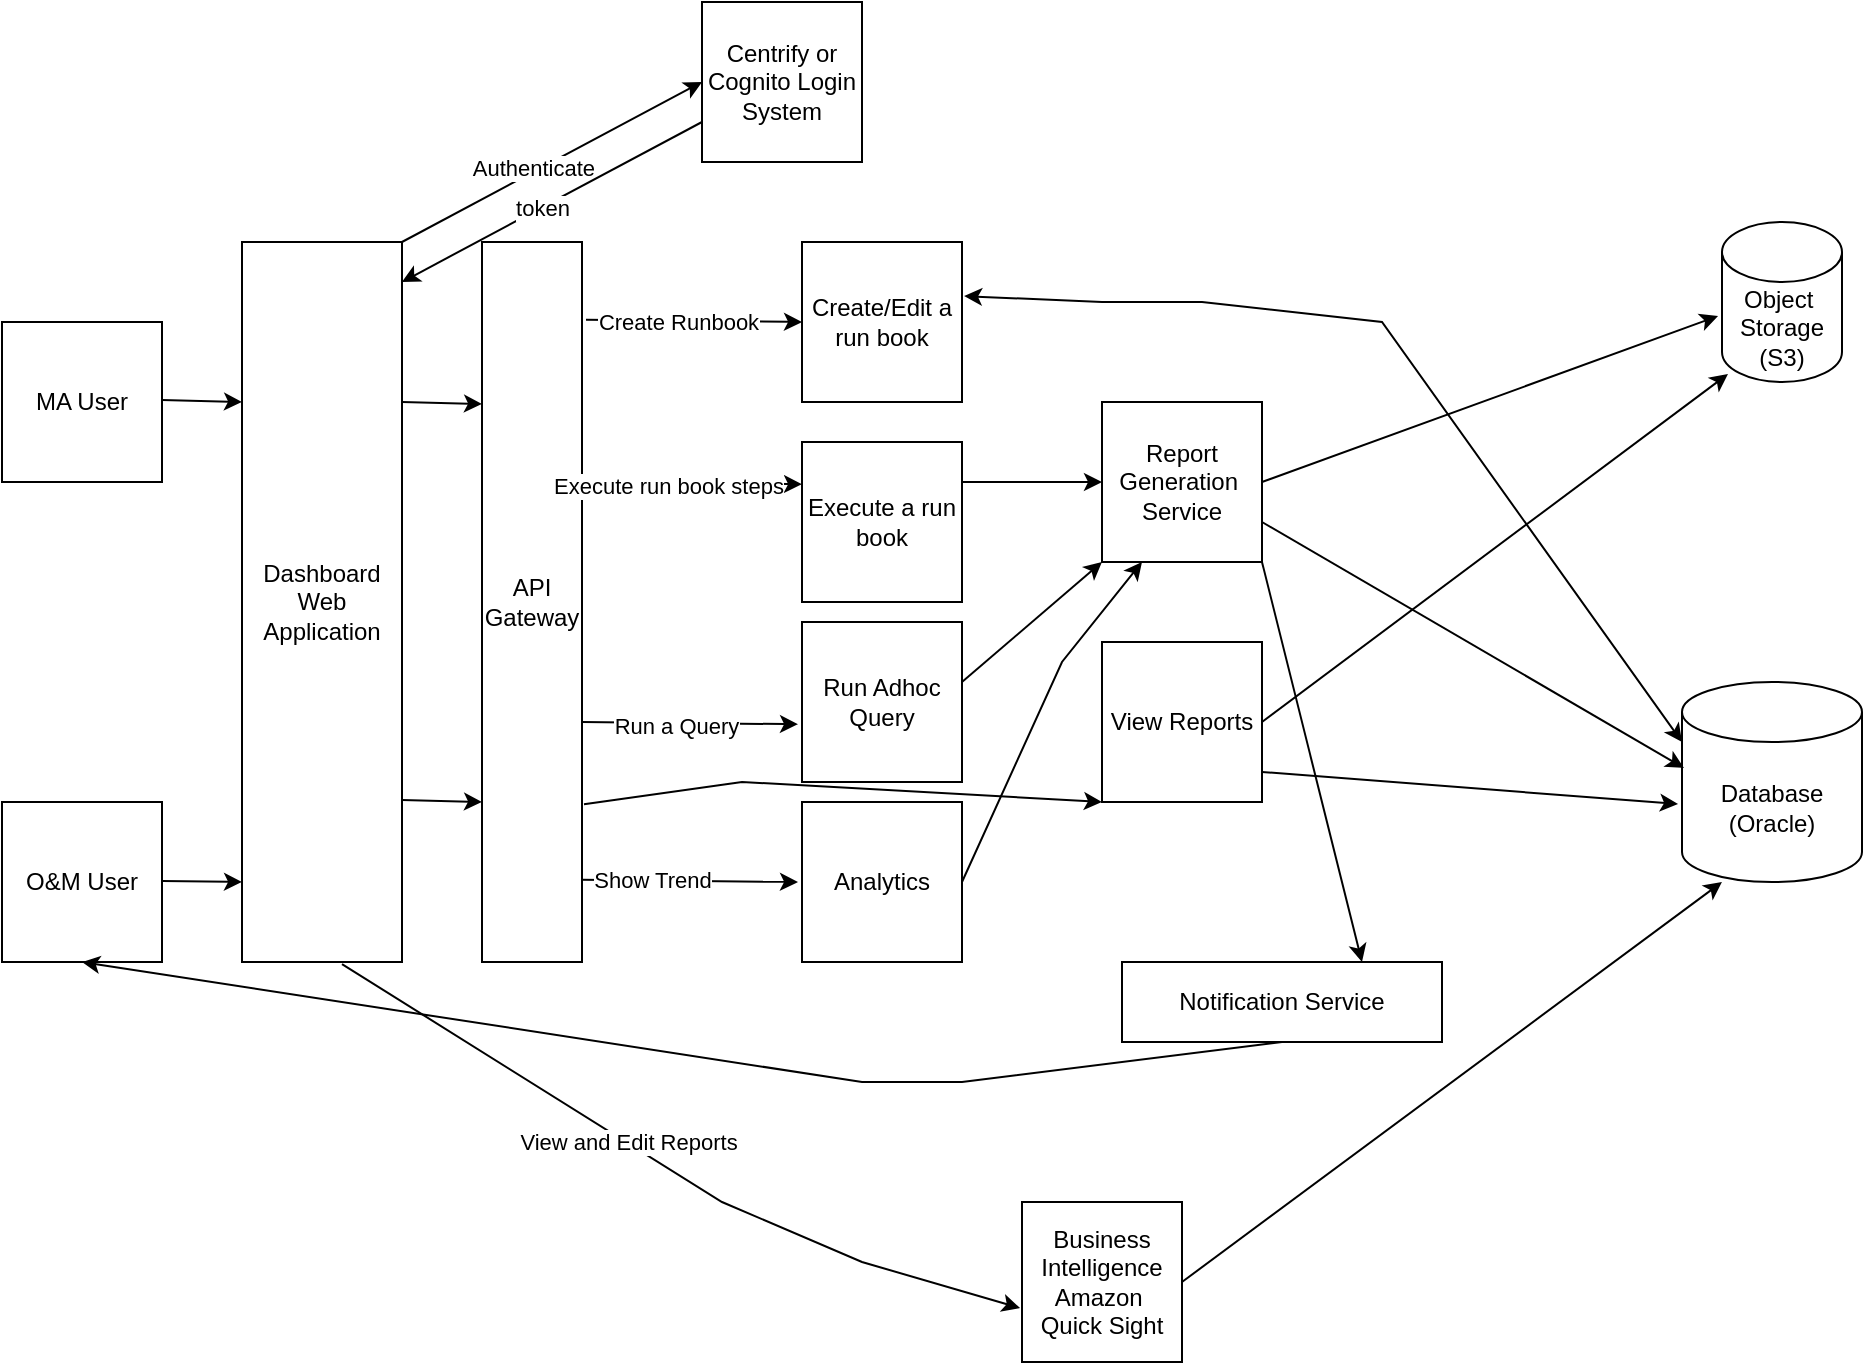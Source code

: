 <mxfile version="17.2.4" type="github">
  <diagram id="7VDaab5Bu1Qn4QvO6lL0" name="Page-1">
    <mxGraphModel dx="1426" dy="692" grid="1" gridSize="10" guides="1" tooltips="1" connect="1" arrows="1" fold="1" page="1" pageScale="1" pageWidth="1100" pageHeight="850" math="0" shadow="0">
      <root>
        <mxCell id="0" />
        <mxCell id="1" parent="0" />
        <mxCell id="BMYmUnZOC3Kfy9isvbbU-1" value="MA User&lt;br&gt;" style="whiteSpace=wrap;html=1;aspect=fixed;" vertex="1" parent="1">
          <mxGeometry y="160" width="80" height="80" as="geometry" />
        </mxCell>
        <mxCell id="BMYmUnZOC3Kfy9isvbbU-2" value="O&amp;amp;M User&lt;br&gt;" style="whiteSpace=wrap;html=1;aspect=fixed;" vertex="1" parent="1">
          <mxGeometry y="400" width="80" height="80" as="geometry" />
        </mxCell>
        <mxCell id="BMYmUnZOC3Kfy9isvbbU-3" value="Centrify or Cognito Login System" style="whiteSpace=wrap;html=1;aspect=fixed;" vertex="1" parent="1">
          <mxGeometry x="350" width="80" height="80" as="geometry" />
        </mxCell>
        <mxCell id="BMYmUnZOC3Kfy9isvbbU-4" value="Dashboard&lt;br&gt;Web&lt;br&gt;Application" style="rounded=0;whiteSpace=wrap;html=1;" vertex="1" parent="1">
          <mxGeometry x="120" y="120" width="80" height="360" as="geometry" />
        </mxCell>
        <mxCell id="BMYmUnZOC3Kfy9isvbbU-5" value="" style="endArrow=classic;html=1;rounded=0;entryX=0;entryY=0.5;entryDx=0;entryDy=0;" edge="1" parent="1" target="BMYmUnZOC3Kfy9isvbbU-3">
          <mxGeometry width="50" height="50" relative="1" as="geometry">
            <mxPoint x="200" y="120" as="sourcePoint" />
            <mxPoint x="250" y="70" as="targetPoint" />
          </mxGeometry>
        </mxCell>
        <mxCell id="BMYmUnZOC3Kfy9isvbbU-6" value="Authenticate&amp;nbsp;" style="edgeLabel;html=1;align=center;verticalAlign=middle;resizable=0;points=[];" vertex="1" connectable="0" parent="BMYmUnZOC3Kfy9isvbbU-5">
          <mxGeometry x="-0.1" y="1" relative="1" as="geometry">
            <mxPoint as="offset" />
          </mxGeometry>
        </mxCell>
        <mxCell id="BMYmUnZOC3Kfy9isvbbU-7" value="" style="endArrow=classic;html=1;rounded=0;exitX=0;exitY=0.75;exitDx=0;exitDy=0;" edge="1" parent="1" source="BMYmUnZOC3Kfy9isvbbU-3">
          <mxGeometry width="50" height="50" relative="1" as="geometry">
            <mxPoint x="280" y="120" as="sourcePoint" />
            <mxPoint x="200" y="140" as="targetPoint" />
          </mxGeometry>
        </mxCell>
        <mxCell id="BMYmUnZOC3Kfy9isvbbU-8" value="token" style="edgeLabel;html=1;align=center;verticalAlign=middle;resizable=0;points=[];" vertex="1" connectable="0" parent="BMYmUnZOC3Kfy9isvbbU-7">
          <mxGeometry x="0.069" relative="1" as="geometry">
            <mxPoint as="offset" />
          </mxGeometry>
        </mxCell>
        <mxCell id="BMYmUnZOC3Kfy9isvbbU-9" value="API&lt;br&gt;Gateway&lt;br&gt;" style="rounded=0;whiteSpace=wrap;html=1;" vertex="1" parent="1">
          <mxGeometry x="240" y="120" width="50" height="360" as="geometry" />
        </mxCell>
        <mxCell id="BMYmUnZOC3Kfy9isvbbU-10" value="Execute a run book" style="whiteSpace=wrap;html=1;aspect=fixed;" vertex="1" parent="1">
          <mxGeometry x="400" y="220" width="80" height="80" as="geometry" />
        </mxCell>
        <mxCell id="BMYmUnZOC3Kfy9isvbbU-11" value="Run Adhoc Query" style="whiteSpace=wrap;html=1;aspect=fixed;" vertex="1" parent="1">
          <mxGeometry x="400" y="310" width="80" height="80" as="geometry" />
        </mxCell>
        <mxCell id="BMYmUnZOC3Kfy9isvbbU-12" value="Business Intelligence&lt;br&gt;Amazon&amp;nbsp;&lt;br&gt;Quick Sight" style="whiteSpace=wrap;html=1;aspect=fixed;" vertex="1" parent="1">
          <mxGeometry x="510" y="600" width="80" height="80" as="geometry" />
        </mxCell>
        <mxCell id="BMYmUnZOC3Kfy9isvbbU-13" value="" style="endArrow=classic;html=1;rounded=0;entryX=-0.012;entryY=0.663;entryDx=0;entryDy=0;entryPerimeter=0;exitX=0.625;exitY=1.003;exitDx=0;exitDy=0;exitPerimeter=0;" edge="1" parent="1" source="BMYmUnZOC3Kfy9isvbbU-4" target="BMYmUnZOC3Kfy9isvbbU-12">
          <mxGeometry width="50" height="50" relative="1" as="geometry">
            <mxPoint x="180" y="570" as="sourcePoint" />
            <mxPoint x="230" y="520" as="targetPoint" />
            <Array as="points">
              <mxPoint x="360" y="600" />
              <mxPoint x="430" y="630" />
            </Array>
          </mxGeometry>
        </mxCell>
        <mxCell id="BMYmUnZOC3Kfy9isvbbU-14" value="View and Edit Reports" style="edgeLabel;html=1;align=center;verticalAlign=middle;resizable=0;points=[];" vertex="1" connectable="0" parent="BMYmUnZOC3Kfy9isvbbU-13">
          <mxGeometry x="-0.117" y="1" relative="1" as="geometry">
            <mxPoint x="-1" as="offset" />
          </mxGeometry>
        </mxCell>
        <mxCell id="BMYmUnZOC3Kfy9isvbbU-15" value="" style="endArrow=classic;html=1;rounded=0;" edge="1" parent="1">
          <mxGeometry width="50" height="50" relative="1" as="geometry">
            <mxPoint x="80" y="199" as="sourcePoint" />
            <mxPoint x="120" y="200" as="targetPoint" />
          </mxGeometry>
        </mxCell>
        <mxCell id="BMYmUnZOC3Kfy9isvbbU-18" value="" style="endArrow=classic;html=1;rounded=0;" edge="1" parent="1">
          <mxGeometry width="50" height="50" relative="1" as="geometry">
            <mxPoint x="80" y="439.5" as="sourcePoint" />
            <mxPoint x="120" y="440" as="targetPoint" />
          </mxGeometry>
        </mxCell>
        <mxCell id="BMYmUnZOC3Kfy9isvbbU-19" value="Create/Edit a run book" style="whiteSpace=wrap;html=1;aspect=fixed;" vertex="1" parent="1">
          <mxGeometry x="400" y="120" width="80" height="80" as="geometry" />
        </mxCell>
        <mxCell id="BMYmUnZOC3Kfy9isvbbU-20" value="Analytics" style="whiteSpace=wrap;html=1;aspect=fixed;" vertex="1" parent="1">
          <mxGeometry x="400" y="400" width="80" height="80" as="geometry" />
        </mxCell>
        <mxCell id="BMYmUnZOC3Kfy9isvbbU-21" value="Report Generation&amp;nbsp;&lt;br&gt;Service" style="whiteSpace=wrap;html=1;aspect=fixed;" vertex="1" parent="1">
          <mxGeometry x="550" y="200" width="80" height="80" as="geometry" />
        </mxCell>
        <mxCell id="BMYmUnZOC3Kfy9isvbbU-22" value="Notification Service" style="rounded=0;whiteSpace=wrap;html=1;" vertex="1" parent="1">
          <mxGeometry x="560" y="480" width="160" height="40" as="geometry" />
        </mxCell>
        <mxCell id="BMYmUnZOC3Kfy9isvbbU-23" value="Database (Oracle)" style="shape=cylinder3;whiteSpace=wrap;html=1;boundedLbl=1;backgroundOutline=1;size=15;" vertex="1" parent="1">
          <mxGeometry x="840" y="340" width="90" height="100" as="geometry" />
        </mxCell>
        <mxCell id="BMYmUnZOC3Kfy9isvbbU-24" value="Object&amp;nbsp;&lt;br&gt;Storage (S3)" style="shape=cylinder3;whiteSpace=wrap;html=1;boundedLbl=1;backgroundOutline=1;size=15;" vertex="1" parent="1">
          <mxGeometry x="860" y="110" width="60" height="80" as="geometry" />
        </mxCell>
        <mxCell id="BMYmUnZOC3Kfy9isvbbU-26" value="" style="endArrow=classic;startArrow=classic;html=1;rounded=0;exitX=1.013;exitY=0.338;exitDx=0;exitDy=0;exitPerimeter=0;" edge="1" parent="1" source="BMYmUnZOC3Kfy9isvbbU-19">
          <mxGeometry width="50" height="50" relative="1" as="geometry">
            <mxPoint x="790" y="420" as="sourcePoint" />
            <mxPoint x="840" y="370" as="targetPoint" />
            <Array as="points">
              <mxPoint x="550" y="150" />
              <mxPoint x="600" y="150" />
              <mxPoint x="690" y="160" />
            </Array>
          </mxGeometry>
        </mxCell>
        <mxCell id="BMYmUnZOC3Kfy9isvbbU-28" value="" style="endArrow=classic;html=1;rounded=0;exitX=1.04;exitY=0.108;exitDx=0;exitDy=0;exitPerimeter=0;" edge="1" parent="1" source="BMYmUnZOC3Kfy9isvbbU-9">
          <mxGeometry width="50" height="50" relative="1" as="geometry">
            <mxPoint x="300" y="160" as="sourcePoint" />
            <mxPoint x="400" y="160" as="targetPoint" />
          </mxGeometry>
        </mxCell>
        <mxCell id="BMYmUnZOC3Kfy9isvbbU-50" value="Create Runbook" style="edgeLabel;html=1;align=center;verticalAlign=middle;resizable=0;points=[];" vertex="1" connectable="0" parent="BMYmUnZOC3Kfy9isvbbU-28">
          <mxGeometry x="-0.148" relative="1" as="geometry">
            <mxPoint as="offset" />
          </mxGeometry>
        </mxCell>
        <mxCell id="BMYmUnZOC3Kfy9isvbbU-29" value="" style="endArrow=classic;html=1;rounded=0;exitX=1.04;exitY=0.108;exitDx=0;exitDy=0;exitPerimeter=0;" edge="1" parent="1">
          <mxGeometry width="50" height="50" relative="1" as="geometry">
            <mxPoint x="292" y="240" as="sourcePoint" />
            <mxPoint x="400" y="241.12" as="targetPoint" />
          </mxGeometry>
        </mxCell>
        <mxCell id="BMYmUnZOC3Kfy9isvbbU-49" value="Execute run book steps" style="edgeLabel;html=1;align=center;verticalAlign=middle;resizable=0;points=[];" vertex="1" connectable="0" parent="BMYmUnZOC3Kfy9isvbbU-29">
          <mxGeometry x="-0.241" y="-1" relative="1" as="geometry">
            <mxPoint as="offset" />
          </mxGeometry>
        </mxCell>
        <mxCell id="BMYmUnZOC3Kfy9isvbbU-30" value="" style="endArrow=classic;html=1;rounded=0;exitX=1.04;exitY=0.108;exitDx=0;exitDy=0;exitPerimeter=0;" edge="1" parent="1">
          <mxGeometry width="50" height="50" relative="1" as="geometry">
            <mxPoint x="290" y="360" as="sourcePoint" />
            <mxPoint x="398" y="361.12" as="targetPoint" />
          </mxGeometry>
        </mxCell>
        <mxCell id="BMYmUnZOC3Kfy9isvbbU-48" value="Run a Query&lt;br&gt;" style="edgeLabel;html=1;align=center;verticalAlign=middle;resizable=0;points=[];" vertex="1" connectable="0" parent="BMYmUnZOC3Kfy9isvbbU-30">
          <mxGeometry x="-0.13" y="-1" relative="1" as="geometry">
            <mxPoint as="offset" />
          </mxGeometry>
        </mxCell>
        <mxCell id="BMYmUnZOC3Kfy9isvbbU-31" value="" style="endArrow=classic;html=1;rounded=0;exitX=1.04;exitY=0.108;exitDx=0;exitDy=0;exitPerimeter=0;" edge="1" parent="1">
          <mxGeometry width="50" height="50" relative="1" as="geometry">
            <mxPoint x="290" y="438.88" as="sourcePoint" />
            <mxPoint x="398" y="440" as="targetPoint" />
          </mxGeometry>
        </mxCell>
        <mxCell id="BMYmUnZOC3Kfy9isvbbU-47" value="Show Trend" style="edgeLabel;html=1;align=center;verticalAlign=middle;resizable=0;points=[];" vertex="1" connectable="0" parent="BMYmUnZOC3Kfy9isvbbU-31">
          <mxGeometry x="-0.352" relative="1" as="geometry">
            <mxPoint as="offset" />
          </mxGeometry>
        </mxCell>
        <mxCell id="BMYmUnZOC3Kfy9isvbbU-32" value="View Reports" style="whiteSpace=wrap;html=1;aspect=fixed;" vertex="1" parent="1">
          <mxGeometry x="550" y="320" width="80" height="80" as="geometry" />
        </mxCell>
        <mxCell id="BMYmUnZOC3Kfy9isvbbU-33" value="" style="endArrow=classic;html=1;rounded=0;entryX=0;entryY=0.5;entryDx=0;entryDy=0;exitX=1;exitY=0.25;exitDx=0;exitDy=0;" edge="1" parent="1" source="BMYmUnZOC3Kfy9isvbbU-10" target="BMYmUnZOC3Kfy9isvbbU-21">
          <mxGeometry width="50" height="50" relative="1" as="geometry">
            <mxPoint x="480" y="270" as="sourcePoint" />
            <mxPoint x="530" y="220" as="targetPoint" />
            <Array as="points">
              <mxPoint x="500" y="240" />
              <mxPoint x="520" y="240" />
            </Array>
          </mxGeometry>
        </mxCell>
        <mxCell id="BMYmUnZOC3Kfy9isvbbU-34" value="" style="endArrow=classic;html=1;rounded=0;entryX=-0.033;entryY=0.588;entryDx=0;entryDy=0;entryPerimeter=0;" edge="1" parent="1" target="BMYmUnZOC3Kfy9isvbbU-24">
          <mxGeometry width="50" height="50" relative="1" as="geometry">
            <mxPoint x="630" y="240" as="sourcePoint" />
            <mxPoint x="680" y="190" as="targetPoint" />
          </mxGeometry>
        </mxCell>
        <mxCell id="BMYmUnZOC3Kfy9isvbbU-35" value="" style="endArrow=classic;html=1;rounded=0;exitX=1;exitY=0.75;exitDx=0;exitDy=0;entryX=0.011;entryY=0.43;entryDx=0;entryDy=0;entryPerimeter=0;" edge="1" parent="1" source="BMYmUnZOC3Kfy9isvbbU-21" target="BMYmUnZOC3Kfy9isvbbU-23">
          <mxGeometry width="50" height="50" relative="1" as="geometry">
            <mxPoint x="630" y="270" as="sourcePoint" />
            <mxPoint x="680" y="220" as="targetPoint" />
            <Array as="points" />
          </mxGeometry>
        </mxCell>
        <mxCell id="BMYmUnZOC3Kfy9isvbbU-36" value="" style="endArrow=classic;html=1;rounded=0;entryX=0.75;entryY=0;entryDx=0;entryDy=0;" edge="1" parent="1" target="BMYmUnZOC3Kfy9isvbbU-22">
          <mxGeometry width="50" height="50" relative="1" as="geometry">
            <mxPoint x="630" y="280" as="sourcePoint" />
            <mxPoint x="680" y="230" as="targetPoint" />
          </mxGeometry>
        </mxCell>
        <mxCell id="BMYmUnZOC3Kfy9isvbbU-37" value="" style="endArrow=classic;html=1;rounded=0;entryX=0.5;entryY=1;entryDx=0;entryDy=0;" edge="1" parent="1" target="BMYmUnZOC3Kfy9isvbbU-2">
          <mxGeometry width="50" height="50" relative="1" as="geometry">
            <mxPoint x="640" y="520" as="sourcePoint" />
            <mxPoint x="190" y="752" as="targetPoint" />
            <Array as="points">
              <mxPoint x="480" y="540" />
              <mxPoint x="430" y="540" />
            </Array>
          </mxGeometry>
        </mxCell>
        <mxCell id="BMYmUnZOC3Kfy9isvbbU-38" value="" style="endArrow=classic;html=1;rounded=0;entryX=0;entryY=1;entryDx=0;entryDy=0;" edge="1" parent="1" target="BMYmUnZOC3Kfy9isvbbU-21">
          <mxGeometry width="50" height="50" relative="1" as="geometry">
            <mxPoint x="480" y="340" as="sourcePoint" />
            <mxPoint x="530" y="290" as="targetPoint" />
          </mxGeometry>
        </mxCell>
        <mxCell id="BMYmUnZOC3Kfy9isvbbU-39" value="" style="endArrow=classic;html=1;rounded=0;entryX=0.25;entryY=1;entryDx=0;entryDy=0;" edge="1" parent="1" target="BMYmUnZOC3Kfy9isvbbU-21">
          <mxGeometry width="50" height="50" relative="1" as="geometry">
            <mxPoint x="480" y="440" as="sourcePoint" />
            <mxPoint x="540" y="320" as="targetPoint" />
            <Array as="points">
              <mxPoint x="530" y="330" />
            </Array>
          </mxGeometry>
        </mxCell>
        <mxCell id="BMYmUnZOC3Kfy9isvbbU-40" value="" style="endArrow=classic;html=1;rounded=0;entryX=0;entryY=1;entryDx=0;entryDy=0;exitX=1.02;exitY=0.781;exitDx=0;exitDy=0;exitPerimeter=0;" edge="1" parent="1" source="BMYmUnZOC3Kfy9isvbbU-9" target="BMYmUnZOC3Kfy9isvbbU-32">
          <mxGeometry width="50" height="50" relative="1" as="geometry">
            <mxPoint x="480" y="360" as="sourcePoint" />
            <mxPoint x="530" y="310" as="targetPoint" />
            <Array as="points">
              <mxPoint x="370" y="390" />
            </Array>
          </mxGeometry>
        </mxCell>
        <mxCell id="BMYmUnZOC3Kfy9isvbbU-41" value="" style="endArrow=classic;html=1;rounded=0;entryX=0.05;entryY=0.95;entryDx=0;entryDy=0;entryPerimeter=0;" edge="1" parent="1" target="BMYmUnZOC3Kfy9isvbbU-24">
          <mxGeometry width="50" height="50" relative="1" as="geometry">
            <mxPoint x="630" y="360" as="sourcePoint" />
            <mxPoint x="680" y="310" as="targetPoint" />
          </mxGeometry>
        </mxCell>
        <mxCell id="BMYmUnZOC3Kfy9isvbbU-43" value="" style="endArrow=classic;html=1;rounded=0;entryX=-0.022;entryY=0.61;entryDx=0;entryDy=0;entryPerimeter=0;" edge="1" parent="1" target="BMYmUnZOC3Kfy9isvbbU-23">
          <mxGeometry width="50" height="50" relative="1" as="geometry">
            <mxPoint x="630" y="385" as="sourcePoint" />
            <mxPoint x="680" y="335" as="targetPoint" />
          </mxGeometry>
        </mxCell>
        <mxCell id="BMYmUnZOC3Kfy9isvbbU-44" value="" style="endArrow=classic;html=1;rounded=0;entryX=0.222;entryY=1;entryDx=0;entryDy=0;entryPerimeter=0;exitX=1;exitY=0.5;exitDx=0;exitDy=0;" edge="1" parent="1" source="BMYmUnZOC3Kfy9isvbbU-12" target="BMYmUnZOC3Kfy9isvbbU-23">
          <mxGeometry width="50" height="50" relative="1" as="geometry">
            <mxPoint x="580" y="680" as="sourcePoint" />
            <mxPoint x="630" y="630" as="targetPoint" />
          </mxGeometry>
        </mxCell>
        <mxCell id="BMYmUnZOC3Kfy9isvbbU-45" value="" style="endArrow=classic;html=1;rounded=0;" edge="1" parent="1">
          <mxGeometry width="50" height="50" relative="1" as="geometry">
            <mxPoint x="200" y="200" as="sourcePoint" />
            <mxPoint x="240" y="201" as="targetPoint" />
          </mxGeometry>
        </mxCell>
        <mxCell id="BMYmUnZOC3Kfy9isvbbU-46" value="" style="endArrow=classic;html=1;rounded=0;" edge="1" parent="1">
          <mxGeometry width="50" height="50" relative="1" as="geometry">
            <mxPoint x="200" y="399" as="sourcePoint" />
            <mxPoint x="240" y="400" as="targetPoint" />
          </mxGeometry>
        </mxCell>
      </root>
    </mxGraphModel>
  </diagram>
</mxfile>
